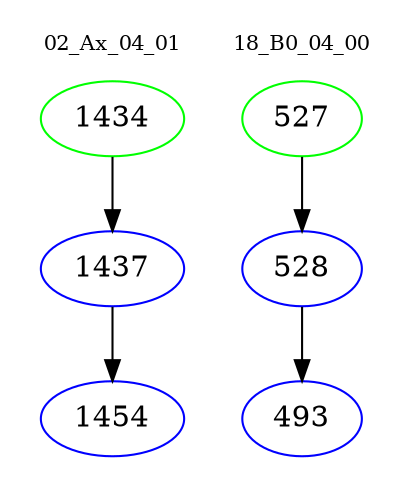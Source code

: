 digraph{
subgraph cluster_0 {
color = white
label = "02_Ax_04_01";
fontsize=10;
T0_1434 [label="1434", color="green"]
T0_1434 -> T0_1437 [color="black"]
T0_1437 [label="1437", color="blue"]
T0_1437 -> T0_1454 [color="black"]
T0_1454 [label="1454", color="blue"]
}
subgraph cluster_1 {
color = white
label = "18_B0_04_00";
fontsize=10;
T1_527 [label="527", color="green"]
T1_527 -> T1_528 [color="black"]
T1_528 [label="528", color="blue"]
T1_528 -> T1_493 [color="black"]
T1_493 [label="493", color="blue"]
}
}
